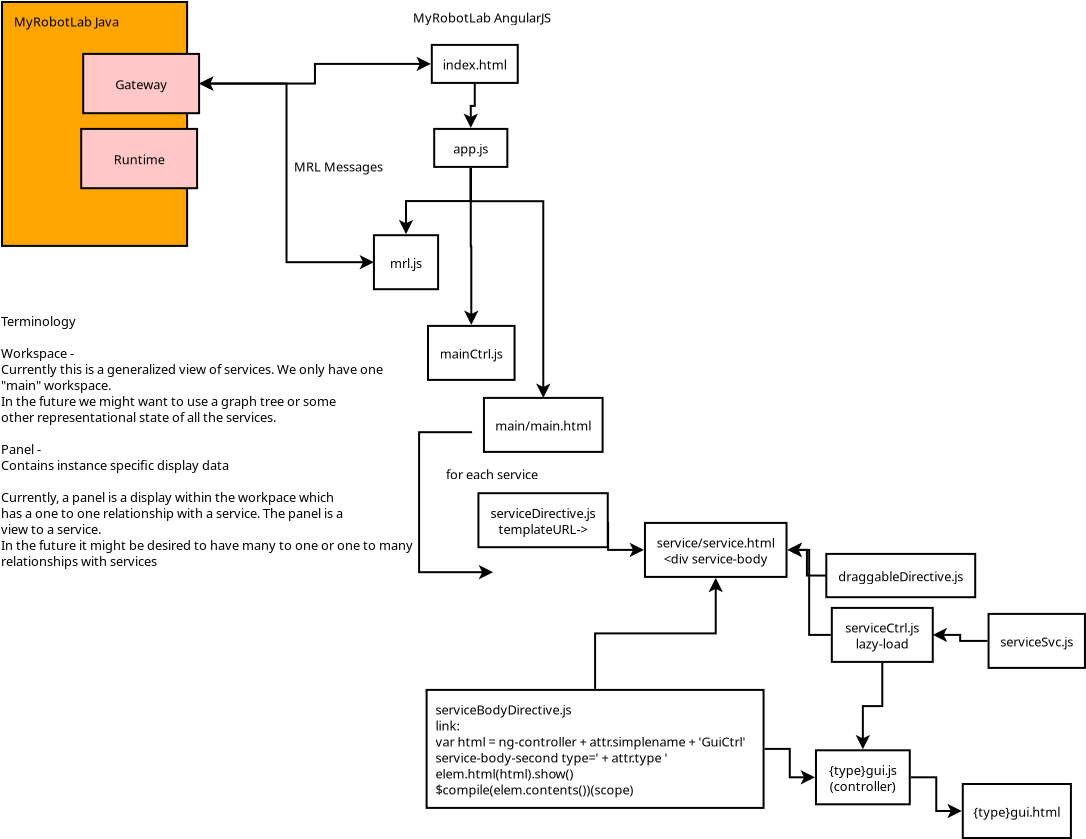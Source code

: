 <?xml version="1.0" encoding="UTF-8"?>
<dia:diagram xmlns:dia="http://www.lysator.liu.se/~alla/dia/">
  <dia:layer name="Background" visible="true" active="true">
    <dia:object type="Flowchart - Box" version="0" id="O0">
      <dia:attribute name="obj_pos">
        <dia:point val="-7.105,-8.41"/>
      </dia:attribute>
      <dia:attribute name="obj_bb">
        <dia:rectangle val="-7.155,-8.46;2.2,3.835"/>
      </dia:attribute>
      <dia:attribute name="elem_corner">
        <dia:point val="-7.105,-8.41"/>
      </dia:attribute>
      <dia:attribute name="elem_width">
        <dia:real val="9.255"/>
      </dia:attribute>
      <dia:attribute name="elem_height">
        <dia:real val="12.195"/>
      </dia:attribute>
      <dia:attribute name="border_width">
        <dia:real val="0.1"/>
      </dia:attribute>
      <dia:attribute name="inner_color">
        <dia:color val="#ffa500"/>
      </dia:attribute>
      <dia:attribute name="show_background">
        <dia:boolean val="true"/>
      </dia:attribute>
      <dia:attribute name="padding">
        <dia:real val="0.5"/>
      </dia:attribute>
      <dia:attribute name="text">
        <dia:composite type="text">
          <dia:attribute name="string">
            <dia:string>##</dia:string>
          </dia:attribute>
          <dia:attribute name="font">
            <dia:font family="sans" style="0" name="Helvetica"/>
          </dia:attribute>
          <dia:attribute name="height">
            <dia:real val="0.8"/>
          </dia:attribute>
          <dia:attribute name="pos">
            <dia:point val="-2.478,-2.072"/>
          </dia:attribute>
          <dia:attribute name="color">
            <dia:color val="#000000"/>
          </dia:attribute>
          <dia:attribute name="alignment">
            <dia:enum val="1"/>
          </dia:attribute>
        </dia:composite>
      </dia:attribute>
    </dia:object>
    <dia:object type="Flowchart - Box" version="0" id="O1">
      <dia:attribute name="obj_pos">
        <dia:point val="-3.145,-2.065"/>
      </dia:attribute>
      <dia:attribute name="obj_bb">
        <dia:rectangle val="-3.195,-2.115;2.7,0.95"/>
      </dia:attribute>
      <dia:attribute name="elem_corner">
        <dia:point val="-3.145,-2.065"/>
      </dia:attribute>
      <dia:attribute name="elem_width">
        <dia:real val="5.795"/>
      </dia:attribute>
      <dia:attribute name="elem_height">
        <dia:real val="2.965"/>
      </dia:attribute>
      <dia:attribute name="border_width">
        <dia:real val="0.1"/>
      </dia:attribute>
      <dia:attribute name="inner_color">
        <dia:color val="#ffc7c6"/>
      </dia:attribute>
      <dia:attribute name="show_background">
        <dia:boolean val="true"/>
      </dia:attribute>
      <dia:attribute name="padding">
        <dia:real val="0.5"/>
      </dia:attribute>
      <dia:attribute name="text">
        <dia:composite type="text">
          <dia:attribute name="string">
            <dia:string>#Runtime#</dia:string>
          </dia:attribute>
          <dia:attribute name="font">
            <dia:font family="sans" style="0" name="Helvetica"/>
          </dia:attribute>
          <dia:attribute name="height">
            <dia:real val="0.8"/>
          </dia:attribute>
          <dia:attribute name="pos">
            <dia:point val="-0.247,-0.343"/>
          </dia:attribute>
          <dia:attribute name="color">
            <dia:color val="#000000"/>
          </dia:attribute>
          <dia:attribute name="alignment">
            <dia:enum val="1"/>
          </dia:attribute>
        </dia:composite>
      </dia:attribute>
    </dia:object>
    <dia:object type="Flowchart - Box" version="0" id="O2">
      <dia:attribute name="obj_pos">
        <dia:point val="-3.045,-5.815"/>
      </dia:attribute>
      <dia:attribute name="obj_bb">
        <dia:rectangle val="-3.095,-5.865;2.8,-2.8"/>
      </dia:attribute>
      <dia:attribute name="elem_corner">
        <dia:point val="-3.045,-5.815"/>
      </dia:attribute>
      <dia:attribute name="elem_width">
        <dia:real val="5.795"/>
      </dia:attribute>
      <dia:attribute name="elem_height">
        <dia:real val="2.965"/>
      </dia:attribute>
      <dia:attribute name="border_width">
        <dia:real val="0.1"/>
      </dia:attribute>
      <dia:attribute name="inner_color">
        <dia:color val="#ffc7c6"/>
      </dia:attribute>
      <dia:attribute name="show_background">
        <dia:boolean val="true"/>
      </dia:attribute>
      <dia:attribute name="padding">
        <dia:real val="0.5"/>
      </dia:attribute>
      <dia:attribute name="text">
        <dia:composite type="text">
          <dia:attribute name="string">
            <dia:string>#Gateway#</dia:string>
          </dia:attribute>
          <dia:attribute name="font">
            <dia:font family="sans" style="0" name="Helvetica"/>
          </dia:attribute>
          <dia:attribute name="height">
            <dia:real val="0.8"/>
          </dia:attribute>
          <dia:attribute name="pos">
            <dia:point val="-0.147,-4.093"/>
          </dia:attribute>
          <dia:attribute name="color">
            <dia:color val="#000000"/>
          </dia:attribute>
          <dia:attribute name="alignment">
            <dia:enum val="1"/>
          </dia:attribute>
        </dia:composite>
      </dia:attribute>
    </dia:object>
    <dia:object type="Standard - ZigZagLine" version="1" id="O3">
      <dia:attribute name="obj_pos">
        <dia:point val="2.75,-4.332"/>
      </dia:attribute>
      <dia:attribute name="obj_bb">
        <dia:rectangle val="2.7,-4.694;11.541,4.962"/>
      </dia:attribute>
      <dia:attribute name="orth_points">
        <dia:point val="2.75,-4.332"/>
        <dia:point val="7.121,-4.332"/>
        <dia:point val="7.121,4.6"/>
        <dia:point val="11.491,4.6"/>
      </dia:attribute>
      <dia:attribute name="orth_orient">
        <dia:enum val="0"/>
        <dia:enum val="1"/>
        <dia:enum val="0"/>
      </dia:attribute>
      <dia:attribute name="autorouting">
        <dia:boolean val="true"/>
      </dia:attribute>
      <dia:attribute name="start_arrow">
        <dia:enum val="22"/>
      </dia:attribute>
      <dia:attribute name="start_arrow_length">
        <dia:real val="0.5"/>
      </dia:attribute>
      <dia:attribute name="start_arrow_width">
        <dia:real val="0.5"/>
      </dia:attribute>
      <dia:attribute name="end_arrow">
        <dia:enum val="22"/>
      </dia:attribute>
      <dia:attribute name="end_arrow_length">
        <dia:real val="0.5"/>
      </dia:attribute>
      <dia:attribute name="end_arrow_width">
        <dia:real val="0.5"/>
      </dia:attribute>
      <dia:connections>
        <dia:connection handle="0" to="O2" connection="8"/>
        <dia:connection handle="1" to="O4" connection="7"/>
      </dia:connections>
    </dia:object>
    <dia:object type="Flowchart - Box" version="0" id="O4">
      <dia:attribute name="obj_pos">
        <dia:point val="11.491,3.25"/>
      </dia:attribute>
      <dia:attribute name="obj_bb">
        <dia:rectangle val="11.441,3.2;14.75,6"/>
      </dia:attribute>
      <dia:attribute name="elem_corner">
        <dia:point val="11.491,3.25"/>
      </dia:attribute>
      <dia:attribute name="elem_width">
        <dia:real val="3.209"/>
      </dia:attribute>
      <dia:attribute name="elem_height">
        <dia:real val="2.7"/>
      </dia:attribute>
      <dia:attribute name="show_background">
        <dia:boolean val="true"/>
      </dia:attribute>
      <dia:attribute name="padding">
        <dia:real val="0.5"/>
      </dia:attribute>
      <dia:attribute name="text">
        <dia:composite type="text">
          <dia:attribute name="string">
            <dia:string>#mrl.js#</dia:string>
          </dia:attribute>
          <dia:attribute name="font">
            <dia:font family="sans" style="0" name="Helvetica"/>
          </dia:attribute>
          <dia:attribute name="height">
            <dia:real val="0.8"/>
          </dia:attribute>
          <dia:attribute name="pos">
            <dia:point val="13.096,4.84"/>
          </dia:attribute>
          <dia:attribute name="color">
            <dia:color val="#000000"/>
          </dia:attribute>
          <dia:attribute name="alignment">
            <dia:enum val="1"/>
          </dia:attribute>
        </dia:composite>
      </dia:attribute>
    </dia:object>
    <dia:object type="Flowchart - Box" version="0" id="O5">
      <dia:attribute name="obj_pos">
        <dia:point val="14.5,-6.265"/>
      </dia:attribute>
      <dia:attribute name="obj_bb">
        <dia:rectangle val="14.45,-6.315;18.617,-4.315"/>
      </dia:attribute>
      <dia:attribute name="elem_corner">
        <dia:point val="14.5,-6.265"/>
      </dia:attribute>
      <dia:attribute name="elem_width">
        <dia:real val="4.067"/>
      </dia:attribute>
      <dia:attribute name="elem_height">
        <dia:real val="1.9"/>
      </dia:attribute>
      <dia:attribute name="show_background">
        <dia:boolean val="true"/>
      </dia:attribute>
      <dia:attribute name="padding">
        <dia:real val="0.5"/>
      </dia:attribute>
      <dia:attribute name="text">
        <dia:composite type="text">
          <dia:attribute name="string">
            <dia:string>#index.html#</dia:string>
          </dia:attribute>
          <dia:attribute name="font">
            <dia:font family="sans" style="0" name="Helvetica"/>
          </dia:attribute>
          <dia:attribute name="height">
            <dia:real val="0.8"/>
          </dia:attribute>
          <dia:attribute name="pos">
            <dia:point val="16.534,-5.075"/>
          </dia:attribute>
          <dia:attribute name="color">
            <dia:color val="#000000"/>
          </dia:attribute>
          <dia:attribute name="alignment">
            <dia:enum val="1"/>
          </dia:attribute>
        </dia:composite>
      </dia:attribute>
    </dia:object>
    <dia:object type="Flowchart - Box" version="0" id="O6">
      <dia:attribute name="obj_pos">
        <dia:point val="14.505,-2.065"/>
      </dia:attribute>
      <dia:attribute name="obj_bb">
        <dia:rectangle val="14.455,-2.115;18.212,-0.115"/>
      </dia:attribute>
      <dia:attribute name="elem_corner">
        <dia:point val="14.505,-2.065"/>
      </dia:attribute>
      <dia:attribute name="elem_width">
        <dia:real val="3.657"/>
      </dia:attribute>
      <dia:attribute name="elem_height">
        <dia:real val="1.9"/>
      </dia:attribute>
      <dia:attribute name="show_background">
        <dia:boolean val="true"/>
      </dia:attribute>
      <dia:attribute name="padding">
        <dia:real val="0.5"/>
      </dia:attribute>
      <dia:attribute name="text">
        <dia:composite type="text">
          <dia:attribute name="string">
            <dia:string>#app.js#</dia:string>
          </dia:attribute>
          <dia:attribute name="font">
            <dia:font family="sans" style="0" name="Helvetica"/>
          </dia:attribute>
          <dia:attribute name="height">
            <dia:real val="0.8"/>
          </dia:attribute>
          <dia:attribute name="pos">
            <dia:point val="16.334,-0.875"/>
          </dia:attribute>
          <dia:attribute name="color">
            <dia:color val="#000000"/>
          </dia:attribute>
          <dia:attribute name="alignment">
            <dia:enum val="1"/>
          </dia:attribute>
        </dia:composite>
      </dia:attribute>
    </dia:object>
    <dia:object type="Standard - ZigZagLine" version="1" id="O7">
      <dia:attribute name="obj_pos">
        <dia:point val="2.75,-4.332"/>
      </dia:attribute>
      <dia:attribute name="obj_bb">
        <dia:rectangle val="2.7,-5.677;14.5,-3.971"/>
      </dia:attribute>
      <dia:attribute name="orth_points">
        <dia:point val="2.75,-4.332"/>
        <dia:point val="8.6,-4.332"/>
        <dia:point val="8.6,-5.315"/>
        <dia:point val="14.45,-5.315"/>
      </dia:attribute>
      <dia:attribute name="orth_orient">
        <dia:enum val="0"/>
        <dia:enum val="1"/>
        <dia:enum val="0"/>
      </dia:attribute>
      <dia:attribute name="autorouting">
        <dia:boolean val="true"/>
      </dia:attribute>
      <dia:attribute name="start_arrow">
        <dia:enum val="22"/>
      </dia:attribute>
      <dia:attribute name="start_arrow_length">
        <dia:real val="0.5"/>
      </dia:attribute>
      <dia:attribute name="start_arrow_width">
        <dia:real val="0.5"/>
      </dia:attribute>
      <dia:attribute name="end_arrow">
        <dia:enum val="22"/>
      </dia:attribute>
      <dia:attribute name="end_arrow_length">
        <dia:real val="0.5"/>
      </dia:attribute>
      <dia:attribute name="end_arrow_width">
        <dia:real val="0.5"/>
      </dia:attribute>
      <dia:connections>
        <dia:connection handle="0" to="O2" connection="8"/>
        <dia:connection handle="1" to="O5" connection="16"/>
      </dia:connections>
    </dia:object>
    <dia:object type="Standard - ZigZagLine" version="1" id="O8">
      <dia:attribute name="obj_pos">
        <dia:point val="16.534,-4.314"/>
      </dia:attribute>
      <dia:attribute name="obj_bb">
        <dia:rectangle val="15.972,-4.364;16.696,-2.004"/>
      </dia:attribute>
      <dia:attribute name="orth_points">
        <dia:point val="16.534,-4.314"/>
        <dia:point val="16.534,-3.215"/>
        <dia:point val="16.334,-3.215"/>
        <dia:point val="16.334,-2.115"/>
      </dia:attribute>
      <dia:attribute name="orth_orient">
        <dia:enum val="1"/>
        <dia:enum val="0"/>
        <dia:enum val="1"/>
      </dia:attribute>
      <dia:attribute name="autorouting">
        <dia:boolean val="true"/>
      </dia:attribute>
      <dia:attribute name="end_arrow">
        <dia:enum val="22"/>
      </dia:attribute>
      <dia:attribute name="end_arrow_length">
        <dia:real val="0.5"/>
      </dia:attribute>
      <dia:attribute name="end_arrow_width">
        <dia:real val="0.5"/>
      </dia:attribute>
      <dia:connections>
        <dia:connection handle="0" to="O5" connection="16"/>
        <dia:connection handle="1" to="O6" connection="16"/>
      </dia:connections>
    </dia:object>
    <dia:object type="Standard - ZigZagLine" version="1" id="O9">
      <dia:attribute name="obj_pos">
        <dia:point val="16.334,-0.114"/>
      </dia:attribute>
      <dia:attribute name="obj_bb">
        <dia:rectangle val="12.734,-0.164;16.384,3.311"/>
      </dia:attribute>
      <dia:attribute name="orth_points">
        <dia:point val="16.334,-0.114"/>
        <dia:point val="16.334,1.543"/>
        <dia:point val="13.096,1.543"/>
        <dia:point val="13.096,3.2"/>
      </dia:attribute>
      <dia:attribute name="orth_orient">
        <dia:enum val="1"/>
        <dia:enum val="0"/>
        <dia:enum val="1"/>
      </dia:attribute>
      <dia:attribute name="autorouting">
        <dia:boolean val="true"/>
      </dia:attribute>
      <dia:attribute name="end_arrow">
        <dia:enum val="22"/>
      </dia:attribute>
      <dia:attribute name="end_arrow_length">
        <dia:real val="0.5"/>
      </dia:attribute>
      <dia:attribute name="end_arrow_width">
        <dia:real val="0.5"/>
      </dia:attribute>
      <dia:connections>
        <dia:connection handle="0" to="O6" connection="16"/>
        <dia:connection handle="1" to="O4" connection="16"/>
      </dia:connections>
    </dia:object>
    <dia:object type="Flowchart - Box" version="0" id="O10">
      <dia:attribute name="obj_pos">
        <dia:point val="17.183,11.385"/>
      </dia:attribute>
      <dia:attribute name="obj_bb">
        <dia:rectangle val="17.133,11.335;22.786,14.135"/>
      </dia:attribute>
      <dia:attribute name="elem_corner">
        <dia:point val="17.183,11.385"/>
      </dia:attribute>
      <dia:attribute name="elem_width">
        <dia:real val="5.552"/>
      </dia:attribute>
      <dia:attribute name="elem_height">
        <dia:real val="2.7"/>
      </dia:attribute>
      <dia:attribute name="show_background">
        <dia:boolean val="true"/>
      </dia:attribute>
      <dia:attribute name="padding">
        <dia:real val="0.5"/>
      </dia:attribute>
      <dia:attribute name="text">
        <dia:composite type="text">
          <dia:attribute name="string">
            <dia:string>#main/main.html#</dia:string>
          </dia:attribute>
          <dia:attribute name="font">
            <dia:font family="sans" style="0" name="Helvetica"/>
          </dia:attribute>
          <dia:attribute name="height">
            <dia:real val="0.8"/>
          </dia:attribute>
          <dia:attribute name="pos">
            <dia:point val="19.959,12.975"/>
          </dia:attribute>
          <dia:attribute name="color">
            <dia:color val="#000000"/>
          </dia:attribute>
          <dia:attribute name="alignment">
            <dia:enum val="1"/>
          </dia:attribute>
        </dia:composite>
      </dia:attribute>
    </dia:object>
    <dia:object type="Flowchart - Box" version="0" id="O11">
      <dia:attribute name="obj_pos">
        <dia:point val="14.302,7.785"/>
      </dia:attribute>
      <dia:attribute name="obj_bb">
        <dia:rectangle val="14.252,7.735;18.467,10.535"/>
      </dia:attribute>
      <dia:attribute name="elem_corner">
        <dia:point val="14.302,7.785"/>
      </dia:attribute>
      <dia:attribute name="elem_width">
        <dia:real val="4.115"/>
      </dia:attribute>
      <dia:attribute name="elem_height">
        <dia:real val="2.7"/>
      </dia:attribute>
      <dia:attribute name="show_background">
        <dia:boolean val="true"/>
      </dia:attribute>
      <dia:attribute name="padding">
        <dia:real val="0.5"/>
      </dia:attribute>
      <dia:attribute name="text">
        <dia:composite type="text">
          <dia:attribute name="string">
            <dia:string>#mainCtrl.js#</dia:string>
          </dia:attribute>
          <dia:attribute name="font">
            <dia:font family="sans" style="0" name="Helvetica"/>
          </dia:attribute>
          <dia:attribute name="height">
            <dia:real val="0.8"/>
          </dia:attribute>
          <dia:attribute name="pos">
            <dia:point val="16.359,9.375"/>
          </dia:attribute>
          <dia:attribute name="color">
            <dia:color val="#000000"/>
          </dia:attribute>
          <dia:attribute name="alignment">
            <dia:enum val="1"/>
          </dia:attribute>
        </dia:composite>
      </dia:attribute>
    </dia:object>
    <dia:object type="Standard - ZigZagLine" version="1" id="O12">
      <dia:attribute name="obj_pos">
        <dia:point val="16.334,-0.114"/>
      </dia:attribute>
      <dia:attribute name="obj_bb">
        <dia:rectangle val="15.998,-0.164;16.721,7.846"/>
      </dia:attribute>
      <dia:attribute name="orth_points">
        <dia:point val="16.334,-0.114"/>
        <dia:point val="16.334,3.81"/>
        <dia:point val="16.359,3.81"/>
        <dia:point val="16.359,7.735"/>
      </dia:attribute>
      <dia:attribute name="orth_orient">
        <dia:enum val="1"/>
        <dia:enum val="0"/>
        <dia:enum val="1"/>
      </dia:attribute>
      <dia:attribute name="autorouting">
        <dia:boolean val="true"/>
      </dia:attribute>
      <dia:attribute name="end_arrow">
        <dia:enum val="22"/>
      </dia:attribute>
      <dia:attribute name="end_arrow_length">
        <dia:real val="0.5"/>
      </dia:attribute>
      <dia:attribute name="end_arrow_width">
        <dia:real val="0.5"/>
      </dia:attribute>
      <dia:connections>
        <dia:connection handle="0" to="O6" connection="16"/>
        <dia:connection handle="1" to="O11" connection="16"/>
      </dia:connections>
    </dia:object>
    <dia:object type="Standard - ZigZagLine" version="1" id="O13">
      <dia:attribute name="obj_pos">
        <dia:point val="16.334,-0.115"/>
      </dia:attribute>
      <dia:attribute name="obj_bb">
        <dia:rectangle val="16.284,-0.165;20.321,11.497"/>
      </dia:attribute>
      <dia:attribute name="orth_points">
        <dia:point val="16.334,-0.115"/>
        <dia:point val="16.334,1.55"/>
        <dia:point val="19.959,1.55"/>
        <dia:point val="19.959,11.385"/>
      </dia:attribute>
      <dia:attribute name="orth_orient">
        <dia:enum val="1"/>
        <dia:enum val="0"/>
        <dia:enum val="1"/>
      </dia:attribute>
      <dia:attribute name="autorouting">
        <dia:boolean val="false"/>
      </dia:attribute>
      <dia:attribute name="end_arrow">
        <dia:enum val="22"/>
      </dia:attribute>
      <dia:attribute name="end_arrow_length">
        <dia:real val="0.5"/>
      </dia:attribute>
      <dia:attribute name="end_arrow_width">
        <dia:real val="0.5"/>
      </dia:attribute>
      <dia:connections>
        <dia:connection handle="0" to="O6" connection="16"/>
        <dia:connection handle="1" to="O10" connection="2"/>
      </dia:connections>
    </dia:object>
    <dia:object type="Flowchart - Box" version="0" id="O14">
      <dia:attribute name="obj_pos">
        <dia:point val="34.386,21.885"/>
      </dia:attribute>
      <dia:attribute name="obj_bb">
        <dia:rectangle val="34.336,21.835;39.483,24.635"/>
      </dia:attribute>
      <dia:attribute name="elem_corner">
        <dia:point val="34.386,21.885"/>
      </dia:attribute>
      <dia:attribute name="elem_width">
        <dia:real val="5.047"/>
      </dia:attribute>
      <dia:attribute name="elem_height">
        <dia:real val="2.7"/>
      </dia:attribute>
      <dia:attribute name="show_background">
        <dia:boolean val="true"/>
      </dia:attribute>
      <dia:attribute name="padding">
        <dia:real val="0.5"/>
      </dia:attribute>
      <dia:attribute name="text">
        <dia:composite type="text">
          <dia:attribute name="string">
            <dia:string>#serviceCtrl.js
lazy-load#</dia:string>
          </dia:attribute>
          <dia:attribute name="font">
            <dia:font family="sans" style="0" name="Helvetica"/>
          </dia:attribute>
          <dia:attribute name="height">
            <dia:real val="0.8"/>
          </dia:attribute>
          <dia:attribute name="pos">
            <dia:point val="36.909,23.075"/>
          </dia:attribute>
          <dia:attribute name="color">
            <dia:color val="#000000"/>
          </dia:attribute>
          <dia:attribute name="alignment">
            <dia:enum val="1"/>
          </dia:attribute>
        </dia:composite>
      </dia:attribute>
    </dia:object>
    <dia:object type="Standard - PolyLine" version="0" id="O15">
      <dia:attribute name="obj_pos">
        <dia:point val="16.4,13.1"/>
      </dia:attribute>
      <dia:attribute name="obj_bb">
        <dia:rectangle val="13.7,13.05;17.562,20.462"/>
      </dia:attribute>
      <dia:attribute name="poly_points">
        <dia:point val="16.4,13.1"/>
        <dia:point val="13.75,13.1"/>
        <dia:point val="13.75,20.1"/>
        <dia:point val="17.45,20.1"/>
      </dia:attribute>
      <dia:attribute name="end_arrow">
        <dia:enum val="22"/>
      </dia:attribute>
      <dia:attribute name="end_arrow_length">
        <dia:real val="0.5"/>
      </dia:attribute>
      <dia:attribute name="end_arrow_width">
        <dia:real val="0.5"/>
      </dia:attribute>
    </dia:object>
    <dia:object type="Standard - Text" version="1" id="O16">
      <dia:attribute name="obj_pos">
        <dia:point val="15.1,15.45"/>
      </dia:attribute>
      <dia:attribute name="obj_bb">
        <dia:rectangle val="15.1,14.81;19.56,15.582"/>
      </dia:attribute>
      <dia:attribute name="text">
        <dia:composite type="text">
          <dia:attribute name="string">
            <dia:string>#for each service#</dia:string>
          </dia:attribute>
          <dia:attribute name="font">
            <dia:font family="sans" style="0" name="Helvetica"/>
          </dia:attribute>
          <dia:attribute name="height">
            <dia:real val="0.8"/>
          </dia:attribute>
          <dia:attribute name="pos">
            <dia:point val="15.1,15.45"/>
          </dia:attribute>
          <dia:attribute name="color">
            <dia:color val="#000000"/>
          </dia:attribute>
          <dia:attribute name="alignment">
            <dia:enum val="0"/>
          </dia:attribute>
        </dia:composite>
      </dia:attribute>
      <dia:attribute name="valign">
        <dia:enum val="3"/>
      </dia:attribute>
    </dia:object>
    <dia:object type="Flowchart - Box" version="0" id="O17">
      <dia:attribute name="obj_pos">
        <dia:point val="16.861,16.15"/>
      </dia:attribute>
      <dia:attribute name="obj_bb">
        <dia:rectangle val="16.811,16.1;23.089,18.9"/>
      </dia:attribute>
      <dia:attribute name="elem_corner">
        <dia:point val="16.861,16.15"/>
      </dia:attribute>
      <dia:attribute name="elem_width">
        <dia:real val="6.177"/>
      </dia:attribute>
      <dia:attribute name="elem_height">
        <dia:real val="2.7"/>
      </dia:attribute>
      <dia:attribute name="show_background">
        <dia:boolean val="true"/>
      </dia:attribute>
      <dia:attribute name="padding">
        <dia:real val="0.5"/>
      </dia:attribute>
      <dia:attribute name="text">
        <dia:composite type="text">
          <dia:attribute name="string">
            <dia:string>#serviceDirective.js
templateURL-&gt;#</dia:string>
          </dia:attribute>
          <dia:attribute name="font">
            <dia:font family="sans" style="0" name="Helvetica"/>
          </dia:attribute>
          <dia:attribute name="height">
            <dia:real val="0.8"/>
          </dia:attribute>
          <dia:attribute name="pos">
            <dia:point val="19.95,17.34"/>
          </dia:attribute>
          <dia:attribute name="color">
            <dia:color val="#000000"/>
          </dia:attribute>
          <dia:attribute name="alignment">
            <dia:enum val="1"/>
          </dia:attribute>
        </dia:composite>
      </dia:attribute>
    </dia:object>
    <dia:object type="Flowchart - Box" version="0" id="O18">
      <dia:attribute name="obj_pos">
        <dia:point val="42.29,22.185"/>
      </dia:attribute>
      <dia:attribute name="obj_bb">
        <dia:rectangle val="42.24,22.135;47.025,24.935"/>
      </dia:attribute>
      <dia:attribute name="elem_corner">
        <dia:point val="42.29,22.185"/>
      </dia:attribute>
      <dia:attribute name="elem_width">
        <dia:real val="4.685"/>
      </dia:attribute>
      <dia:attribute name="elem_height">
        <dia:real val="2.7"/>
      </dia:attribute>
      <dia:attribute name="show_background">
        <dia:boolean val="true"/>
      </dia:attribute>
      <dia:attribute name="padding">
        <dia:real val="0.5"/>
      </dia:attribute>
      <dia:attribute name="text">
        <dia:composite type="text">
          <dia:attribute name="string">
            <dia:string>#serviceSvc.js#</dia:string>
          </dia:attribute>
          <dia:attribute name="font">
            <dia:font family="sans" style="0" name="Helvetica"/>
          </dia:attribute>
          <dia:attribute name="height">
            <dia:real val="0.8"/>
          </dia:attribute>
          <dia:attribute name="pos">
            <dia:point val="44.633,23.775"/>
          </dia:attribute>
          <dia:attribute name="color">
            <dia:color val="#000000"/>
          </dia:attribute>
          <dia:attribute name="alignment">
            <dia:enum val="1"/>
          </dia:attribute>
        </dia:composite>
      </dia:attribute>
    </dia:object>
    <dia:object type="Flowchart - Box" version="0" id="O19">
      <dia:attribute name="obj_pos">
        <dia:point val="25.231,17.635"/>
      </dia:attribute>
      <dia:attribute name="obj_bb">
        <dia:rectangle val="25.181,17.585;31.984,20.385"/>
      </dia:attribute>
      <dia:attribute name="elem_corner">
        <dia:point val="25.231,17.635"/>
      </dia:attribute>
      <dia:attribute name="elem_width">
        <dia:real val="6.702"/>
      </dia:attribute>
      <dia:attribute name="elem_height">
        <dia:real val="2.7"/>
      </dia:attribute>
      <dia:attribute name="show_background">
        <dia:boolean val="true"/>
      </dia:attribute>
      <dia:attribute name="padding">
        <dia:real val="0.5"/>
      </dia:attribute>
      <dia:attribute name="text">
        <dia:composite type="text">
          <dia:attribute name="string">
            <dia:string>#service/service.html
&lt;div service-body#</dia:string>
          </dia:attribute>
          <dia:attribute name="font">
            <dia:font family="sans" style="0" name="Helvetica"/>
          </dia:attribute>
          <dia:attribute name="height">
            <dia:real val="0.8"/>
          </dia:attribute>
          <dia:attribute name="pos">
            <dia:point val="28.582,18.825"/>
          </dia:attribute>
          <dia:attribute name="color">
            <dia:color val="#000000"/>
          </dia:attribute>
          <dia:attribute name="alignment">
            <dia:enum val="1"/>
          </dia:attribute>
        </dia:composite>
      </dia:attribute>
    </dia:object>
    <dia:object type="Standard - ZigZagLine" version="1" id="O20">
      <dia:attribute name="obj_pos">
        <dia:point val="23.2,17.6"/>
      </dia:attribute>
      <dia:attribute name="obj_bb">
        <dia:rectangle val="23.15,17.55;25.293,19.347"/>
      </dia:attribute>
      <dia:attribute name="orth_points">
        <dia:point val="23.2,17.6"/>
        <dia:point val="24.19,17.6"/>
        <dia:point val="24.19,18.985"/>
        <dia:point val="25.181,18.985"/>
      </dia:attribute>
      <dia:attribute name="orth_orient">
        <dia:enum val="0"/>
        <dia:enum val="1"/>
        <dia:enum val="0"/>
      </dia:attribute>
      <dia:attribute name="autorouting">
        <dia:boolean val="true"/>
      </dia:attribute>
      <dia:attribute name="end_arrow">
        <dia:enum val="22"/>
      </dia:attribute>
      <dia:attribute name="end_arrow_length">
        <dia:real val="0.5"/>
      </dia:attribute>
      <dia:attribute name="end_arrow_width">
        <dia:real val="0.5"/>
      </dia:attribute>
      <dia:connections>
        <dia:connection handle="1" to="O19" connection="16"/>
      </dia:connections>
    </dia:object>
    <dia:object type="Flowchart - Box" version="0" id="O21">
      <dia:attribute name="obj_pos">
        <dia:point val="34.318,19.185"/>
      </dia:attribute>
      <dia:attribute name="obj_bb">
        <dia:rectangle val="34.267,19.135;41.398,21.4"/>
      </dia:attribute>
      <dia:attribute name="elem_corner">
        <dia:point val="34.318,19.185"/>
      </dia:attribute>
      <dia:attribute name="elem_width">
        <dia:real val="7.03"/>
      </dia:attribute>
      <dia:attribute name="elem_height">
        <dia:real val="2.165"/>
      </dia:attribute>
      <dia:attribute name="show_background">
        <dia:boolean val="true"/>
      </dia:attribute>
      <dia:attribute name="padding">
        <dia:real val="0.5"/>
      </dia:attribute>
      <dia:attribute name="text">
        <dia:composite type="text">
          <dia:attribute name="string">
            <dia:string>#draggableDirective.js#</dia:string>
          </dia:attribute>
          <dia:attribute name="font">
            <dia:font family="sans" style="0" name="Helvetica"/>
          </dia:attribute>
          <dia:attribute name="height">
            <dia:real val="0.8"/>
          </dia:attribute>
          <dia:attribute name="pos">
            <dia:point val="37.833,20.508"/>
          </dia:attribute>
          <dia:attribute name="color">
            <dia:color val="#000000"/>
          </dia:attribute>
          <dia:attribute name="alignment">
            <dia:enum val="1"/>
          </dia:attribute>
        </dia:composite>
      </dia:attribute>
    </dia:object>
    <dia:object type="Standard - ZigZagLine" version="1" id="O22">
      <dia:attribute name="obj_pos">
        <dia:point val="34.318,20.267"/>
      </dia:attribute>
      <dia:attribute name="obj_bb">
        <dia:rectangle val="31.872,18.623;34.367,20.317"/>
      </dia:attribute>
      <dia:attribute name="orth_points">
        <dia:point val="34.318,20.267"/>
        <dia:point val="33.151,20.267"/>
        <dia:point val="33.151,18.985"/>
        <dia:point val="31.984,18.985"/>
      </dia:attribute>
      <dia:attribute name="orth_orient">
        <dia:enum val="0"/>
        <dia:enum val="1"/>
        <dia:enum val="0"/>
      </dia:attribute>
      <dia:attribute name="autorouting">
        <dia:boolean val="true"/>
      </dia:attribute>
      <dia:attribute name="end_arrow">
        <dia:enum val="22"/>
      </dia:attribute>
      <dia:attribute name="end_arrow_length">
        <dia:real val="0.5"/>
      </dia:attribute>
      <dia:attribute name="end_arrow_width">
        <dia:real val="0.5"/>
      </dia:attribute>
      <dia:connections>
        <dia:connection handle="0" to="O21" connection="7"/>
        <dia:connection handle="1" to="O19" connection="16"/>
      </dia:connections>
    </dia:object>
    <dia:object type="Standard - ZigZagLine" version="1" id="O23">
      <dia:attribute name="obj_pos">
        <dia:point val="34.335,23.235"/>
      </dia:attribute>
      <dia:attribute name="obj_bb">
        <dia:rectangle val="31.872,18.623;34.385,23.285"/>
      </dia:attribute>
      <dia:attribute name="orth_points">
        <dia:point val="34.335,23.235"/>
        <dia:point val="33.16,23.235"/>
        <dia:point val="33.16,18.985"/>
        <dia:point val="31.984,18.985"/>
      </dia:attribute>
      <dia:attribute name="orth_orient">
        <dia:enum val="0"/>
        <dia:enum val="1"/>
        <dia:enum val="0"/>
      </dia:attribute>
      <dia:attribute name="autorouting">
        <dia:boolean val="true"/>
      </dia:attribute>
      <dia:attribute name="end_arrow">
        <dia:enum val="22"/>
      </dia:attribute>
      <dia:attribute name="end_arrow_length">
        <dia:real val="0.5"/>
      </dia:attribute>
      <dia:attribute name="end_arrow_width">
        <dia:real val="0.5"/>
      </dia:attribute>
      <dia:connections>
        <dia:connection handle="0" to="O14" connection="16"/>
        <dia:connection handle="1" to="O19" connection="16"/>
      </dia:connections>
    </dia:object>
    <dia:object type="Standard - ZigZagLine" version="1" id="O24">
      <dia:attribute name="obj_pos">
        <dia:point val="22.55,25.935"/>
      </dia:attribute>
      <dia:attribute name="obj_bb">
        <dia:rectangle val="22.5,20.274;28.944,25.985"/>
      </dia:attribute>
      <dia:attribute name="orth_points">
        <dia:point val="22.55,25.935"/>
        <dia:point val="22.55,23.16"/>
        <dia:point val="28.582,23.16"/>
        <dia:point val="28.582,20.385"/>
      </dia:attribute>
      <dia:attribute name="orth_orient">
        <dia:enum val="1"/>
        <dia:enum val="0"/>
        <dia:enum val="1"/>
      </dia:attribute>
      <dia:attribute name="autorouting">
        <dia:boolean val="true"/>
      </dia:attribute>
      <dia:attribute name="end_arrow">
        <dia:enum val="22"/>
      </dia:attribute>
      <dia:attribute name="end_arrow_length">
        <dia:real val="0.5"/>
      </dia:attribute>
      <dia:attribute name="end_arrow_width">
        <dia:real val="0.5"/>
      </dia:attribute>
      <dia:connections>
        <dia:connection handle="0" to="O30" connection="16"/>
        <dia:connection handle="1" to="O19" connection="16"/>
      </dia:connections>
    </dia:object>
    <dia:object type="Flowchart - Box" version="0" id="O25">
      <dia:attribute name="obj_pos">
        <dia:point val="33.593,29.005"/>
      </dia:attribute>
      <dia:attribute name="obj_bb">
        <dia:rectangle val="33.542,28.955;38.333,31.755"/>
      </dia:attribute>
      <dia:attribute name="elem_corner">
        <dia:point val="33.593,29.005"/>
      </dia:attribute>
      <dia:attribute name="elem_width">
        <dia:real val="4.69"/>
      </dia:attribute>
      <dia:attribute name="elem_height">
        <dia:real val="2.7"/>
      </dia:attribute>
      <dia:attribute name="show_background">
        <dia:boolean val="true"/>
      </dia:attribute>
      <dia:attribute name="padding">
        <dia:real val="0.5"/>
      </dia:attribute>
      <dia:attribute name="text">
        <dia:composite type="text">
          <dia:attribute name="string">
            <dia:string>#{type}gui.js
(controller)#</dia:string>
          </dia:attribute>
          <dia:attribute name="font">
            <dia:font family="sans" style="0" name="Helvetica"/>
          </dia:attribute>
          <dia:attribute name="height">
            <dia:real val="0.8"/>
          </dia:attribute>
          <dia:attribute name="pos">
            <dia:point val="35.938,30.195"/>
          </dia:attribute>
          <dia:attribute name="color">
            <dia:color val="#000000"/>
          </dia:attribute>
          <dia:attribute name="alignment">
            <dia:enum val="1"/>
          </dia:attribute>
        </dia:composite>
      </dia:attribute>
    </dia:object>
    <dia:object type="Standard - ZigZagLine" version="1" id="O26">
      <dia:attribute name="obj_pos">
        <dia:point val="36.909,24.635"/>
      </dia:attribute>
      <dia:attribute name="obj_bb">
        <dia:rectangle val="35.576,24.585;36.959,29.067"/>
      </dia:attribute>
      <dia:attribute name="orth_points">
        <dia:point val="36.909,24.635"/>
        <dia:point val="36.909,26.795"/>
        <dia:point val="35.938,26.795"/>
        <dia:point val="35.938,28.955"/>
      </dia:attribute>
      <dia:attribute name="orth_orient">
        <dia:enum val="1"/>
        <dia:enum val="0"/>
        <dia:enum val="1"/>
      </dia:attribute>
      <dia:attribute name="autorouting">
        <dia:boolean val="true"/>
      </dia:attribute>
      <dia:attribute name="end_arrow">
        <dia:enum val="22"/>
      </dia:attribute>
      <dia:attribute name="end_arrow_length">
        <dia:real val="0.5"/>
      </dia:attribute>
      <dia:attribute name="end_arrow_width">
        <dia:real val="0.5"/>
      </dia:attribute>
      <dia:connections>
        <dia:connection handle="0" to="O14" connection="16"/>
        <dia:connection handle="1" to="O25" connection="16"/>
      </dia:connections>
    </dia:object>
    <dia:object type="Standard - ZigZagLine" version="1" id="O27">
      <dia:attribute name="obj_pos">
        <dia:point val="42.24,23.535"/>
      </dia:attribute>
      <dia:attribute name="obj_bb">
        <dia:rectangle val="39.321,22.873;42.29,23.597"/>
      </dia:attribute>
      <dia:attribute name="orth_points">
        <dia:point val="42.24,23.535"/>
        <dia:point val="40.836,23.535"/>
        <dia:point val="40.836,23.235"/>
        <dia:point val="39.433,23.235"/>
      </dia:attribute>
      <dia:attribute name="orth_orient">
        <dia:enum val="0"/>
        <dia:enum val="1"/>
        <dia:enum val="0"/>
      </dia:attribute>
      <dia:attribute name="autorouting">
        <dia:boolean val="true"/>
      </dia:attribute>
      <dia:attribute name="end_arrow">
        <dia:enum val="22"/>
      </dia:attribute>
      <dia:attribute name="end_arrow_length">
        <dia:real val="0.5"/>
      </dia:attribute>
      <dia:attribute name="end_arrow_width">
        <dia:real val="0.5"/>
      </dia:attribute>
      <dia:connections>
        <dia:connection handle="0" to="O18" connection="16"/>
        <dia:connection handle="1" to="O14" connection="8"/>
      </dia:connections>
    </dia:object>
    <dia:object type="Flowchart - Box" version="0" id="O28">
      <dia:attribute name="obj_pos">
        <dia:point val="41.01,30.69"/>
      </dia:attribute>
      <dia:attribute name="obj_bb">
        <dia:rectangle val="40.96,30.64;46.315,33.44"/>
      </dia:attribute>
      <dia:attribute name="elem_corner">
        <dia:point val="41.01,30.69"/>
      </dia:attribute>
      <dia:attribute name="elem_width">
        <dia:real val="5.255"/>
      </dia:attribute>
      <dia:attribute name="elem_height">
        <dia:real val="2.7"/>
      </dia:attribute>
      <dia:attribute name="show_background">
        <dia:boolean val="true"/>
      </dia:attribute>
      <dia:attribute name="padding">
        <dia:real val="0.5"/>
      </dia:attribute>
      <dia:attribute name="text">
        <dia:composite type="text">
          <dia:attribute name="string">
            <dia:string>#{type}gui.html#</dia:string>
          </dia:attribute>
          <dia:attribute name="font">
            <dia:font family="sans" style="0" name="Helvetica"/>
          </dia:attribute>
          <dia:attribute name="height">
            <dia:real val="0.8"/>
          </dia:attribute>
          <dia:attribute name="pos">
            <dia:point val="43.638,32.28"/>
          </dia:attribute>
          <dia:attribute name="color">
            <dia:color val="#000000"/>
          </dia:attribute>
          <dia:attribute name="alignment">
            <dia:enum val="1"/>
          </dia:attribute>
        </dia:composite>
      </dia:attribute>
    </dia:object>
    <dia:object type="Standard - ZigZagLine" version="1" id="O29">
      <dia:attribute name="obj_pos">
        <dia:point val="38.333,30.355"/>
      </dia:attribute>
      <dia:attribute name="obj_bb">
        <dia:rectangle val="38.283,30.305;41.072,32.402"/>
      </dia:attribute>
      <dia:attribute name="orth_points">
        <dia:point val="38.333,30.355"/>
        <dia:point val="39.646,30.355"/>
        <dia:point val="39.646,32.04"/>
        <dia:point val="40.96,32.04"/>
      </dia:attribute>
      <dia:attribute name="orth_orient">
        <dia:enum val="0"/>
        <dia:enum val="1"/>
        <dia:enum val="0"/>
      </dia:attribute>
      <dia:attribute name="autorouting">
        <dia:boolean val="true"/>
      </dia:attribute>
      <dia:attribute name="end_arrow">
        <dia:enum val="22"/>
      </dia:attribute>
      <dia:attribute name="end_arrow_length">
        <dia:real val="0.5"/>
      </dia:attribute>
      <dia:attribute name="end_arrow_width">
        <dia:real val="0.5"/>
      </dia:attribute>
      <dia:connections>
        <dia:connection handle="0" to="O25" connection="16"/>
        <dia:connection handle="1" to="O28" connection="16"/>
      </dia:connections>
    </dia:object>
    <dia:object type="Flowchart - Box" version="0" id="O30">
      <dia:attribute name="obj_pos">
        <dia:point val="14.357,25.985"/>
      </dia:attribute>
      <dia:attribute name="obj_bb">
        <dia:rectangle val="14.307,25.935;30.793,31.935"/>
      </dia:attribute>
      <dia:attribute name="elem_corner">
        <dia:point val="14.357,25.985"/>
      </dia:attribute>
      <dia:attribute name="elem_width">
        <dia:real val="16.385"/>
      </dia:attribute>
      <dia:attribute name="elem_height">
        <dia:real val="5.9"/>
      </dia:attribute>
      <dia:attribute name="border_width">
        <dia:real val="0.1"/>
      </dia:attribute>
      <dia:attribute name="show_background">
        <dia:boolean val="true"/>
      </dia:attribute>
      <dia:attribute name="padding">
        <dia:real val="0.5"/>
      </dia:attribute>
      <dia:attribute name="text">
        <dia:composite type="text">
          <dia:attribute name="string">
            <dia:string>#serviceBodyDirective.js
link:
var html = ng-controller + attr.simplename + 'GuiCtrl'
service-body-second type=' + attr.type '
elem.html(html).show()
$compile(elem.contents())(scope)#</dia:string>
          </dia:attribute>
          <dia:attribute name="font">
            <dia:font family="sans" style="0" name="Helvetica"/>
          </dia:attribute>
          <dia:attribute name="height">
            <dia:real val="0.8"/>
          </dia:attribute>
          <dia:attribute name="pos">
            <dia:point val="14.807,27.175"/>
          </dia:attribute>
          <dia:attribute name="color">
            <dia:color val="#000000"/>
          </dia:attribute>
          <dia:attribute name="alignment">
            <dia:enum val="0"/>
          </dia:attribute>
        </dia:composite>
      </dia:attribute>
    </dia:object>
    <dia:object type="Standard - Text" version="1" id="O31">
      <dia:attribute name="obj_pos">
        <dia:point val="-6.5,-7.186"/>
      </dia:attribute>
      <dia:attribute name="obj_bb">
        <dia:rectangle val="-6.5,-7.826;-1.56,-7.053"/>
      </dia:attribute>
      <dia:attribute name="text">
        <dia:composite type="text">
          <dia:attribute name="string">
            <dia:string>#MyRobotLab Java#</dia:string>
          </dia:attribute>
          <dia:attribute name="font">
            <dia:font family="sans" style="0" name="Helvetica"/>
          </dia:attribute>
          <dia:attribute name="height">
            <dia:real val="0.8"/>
          </dia:attribute>
          <dia:attribute name="pos">
            <dia:point val="-6.5,-7.186"/>
          </dia:attribute>
          <dia:attribute name="color">
            <dia:color val="#000000"/>
          </dia:attribute>
          <dia:attribute name="alignment">
            <dia:enum val="0"/>
          </dia:attribute>
        </dia:composite>
      </dia:attribute>
      <dia:attribute name="valign">
        <dia:enum val="3"/>
      </dia:attribute>
    </dia:object>
    <dia:object type="Standard - Text" version="1" id="O32">
      <dia:attribute name="obj_pos">
        <dia:point val="13.445,-7.391"/>
      </dia:attribute>
      <dia:attribute name="obj_bb">
        <dia:rectangle val="13.445,-8.031;19.92,-7.258"/>
      </dia:attribute>
      <dia:attribute name="text">
        <dia:composite type="text">
          <dia:attribute name="string">
            <dia:string>#MyRobotLab AngularJS#</dia:string>
          </dia:attribute>
          <dia:attribute name="font">
            <dia:font family="sans" style="0" name="Helvetica"/>
          </dia:attribute>
          <dia:attribute name="height">
            <dia:real val="0.8"/>
          </dia:attribute>
          <dia:attribute name="pos">
            <dia:point val="13.445,-7.391"/>
          </dia:attribute>
          <dia:attribute name="color">
            <dia:color val="#000000"/>
          </dia:attribute>
          <dia:attribute name="alignment">
            <dia:enum val="0"/>
          </dia:attribute>
        </dia:composite>
      </dia:attribute>
      <dia:attribute name="valign">
        <dia:enum val="3"/>
      </dia:attribute>
    </dia:object>
    <dia:object type="Standard - Text" version="1" id="O33">
      <dia:attribute name="obj_pos">
        <dia:point val="7.5,0.064"/>
      </dia:attribute>
      <dia:attribute name="obj_bb">
        <dia:rectangle val="7.5,-0.576;11.62,0.197"/>
      </dia:attribute>
      <dia:attribute name="text">
        <dia:composite type="text">
          <dia:attribute name="string">
            <dia:string>#MRL Messages#</dia:string>
          </dia:attribute>
          <dia:attribute name="font">
            <dia:font family="sans" style="0" name="Helvetica"/>
          </dia:attribute>
          <dia:attribute name="height">
            <dia:real val="0.8"/>
          </dia:attribute>
          <dia:attribute name="pos">
            <dia:point val="7.5,0.064"/>
          </dia:attribute>
          <dia:attribute name="color">
            <dia:color val="#000000"/>
          </dia:attribute>
          <dia:attribute name="alignment">
            <dia:enum val="0"/>
          </dia:attribute>
        </dia:composite>
      </dia:attribute>
      <dia:attribute name="valign">
        <dia:enum val="3"/>
      </dia:attribute>
    </dia:object>
    <dia:object type="Standard - Text" version="1" id="O34">
      <dia:attribute name="obj_pos">
        <dia:point val="-7.15,7.79"/>
      </dia:attribute>
      <dia:attribute name="obj_bb">
        <dia:rectangle val="-7.15,7.15;12.575,20.723"/>
      </dia:attribute>
      <dia:attribute name="text">
        <dia:composite type="text">
          <dia:attribute name="string">
            <dia:string>#Terminology

Workspace - 
Currently this is a generalized view of services. We only have one 
"main" workspace.  
In the future we might want to use a graph tree or some 
other representational state of all the services. 

Panel -
Contains instance specific display data

Currently, a panel is a display within the workpace which 
has a one to one relationship with a service. The panel is a
view to a service.
In the future it might be desired to have many to one or one to many
relationships with services
#</dia:string>
          </dia:attribute>
          <dia:attribute name="font">
            <dia:font family="sans" style="0" name="Helvetica"/>
          </dia:attribute>
          <dia:attribute name="height">
            <dia:real val="0.8"/>
          </dia:attribute>
          <dia:attribute name="pos">
            <dia:point val="-7.15,7.79"/>
          </dia:attribute>
          <dia:attribute name="color">
            <dia:color val="#000000"/>
          </dia:attribute>
          <dia:attribute name="alignment">
            <dia:enum val="0"/>
          </dia:attribute>
        </dia:composite>
      </dia:attribute>
      <dia:attribute name="valign">
        <dia:enum val="3"/>
      </dia:attribute>
    </dia:object>
    <dia:object type="Standard - ZigZagLine" version="1" id="O35">
      <dia:attribute name="obj_pos">
        <dia:point val="30.793,28.935"/>
      </dia:attribute>
      <dia:attribute name="obj_bb">
        <dia:rectangle val="30.743,28.885;33.654,30.717"/>
      </dia:attribute>
      <dia:attribute name="orth_points">
        <dia:point val="30.793,28.935"/>
        <dia:point val="32.167,28.935"/>
        <dia:point val="32.167,30.355"/>
        <dia:point val="33.542,30.355"/>
      </dia:attribute>
      <dia:attribute name="orth_orient">
        <dia:enum val="0"/>
        <dia:enum val="1"/>
        <dia:enum val="0"/>
      </dia:attribute>
      <dia:attribute name="autorouting">
        <dia:boolean val="true"/>
      </dia:attribute>
      <dia:attribute name="end_arrow">
        <dia:enum val="22"/>
      </dia:attribute>
      <dia:attribute name="end_arrow_length">
        <dia:real val="0.5"/>
      </dia:attribute>
      <dia:attribute name="end_arrow_width">
        <dia:real val="0.5"/>
      </dia:attribute>
      <dia:connections>
        <dia:connection handle="0" to="O30" connection="16"/>
        <dia:connection handle="1" to="O25" connection="16"/>
      </dia:connections>
    </dia:object>
  </dia:layer>
</dia:diagram>
